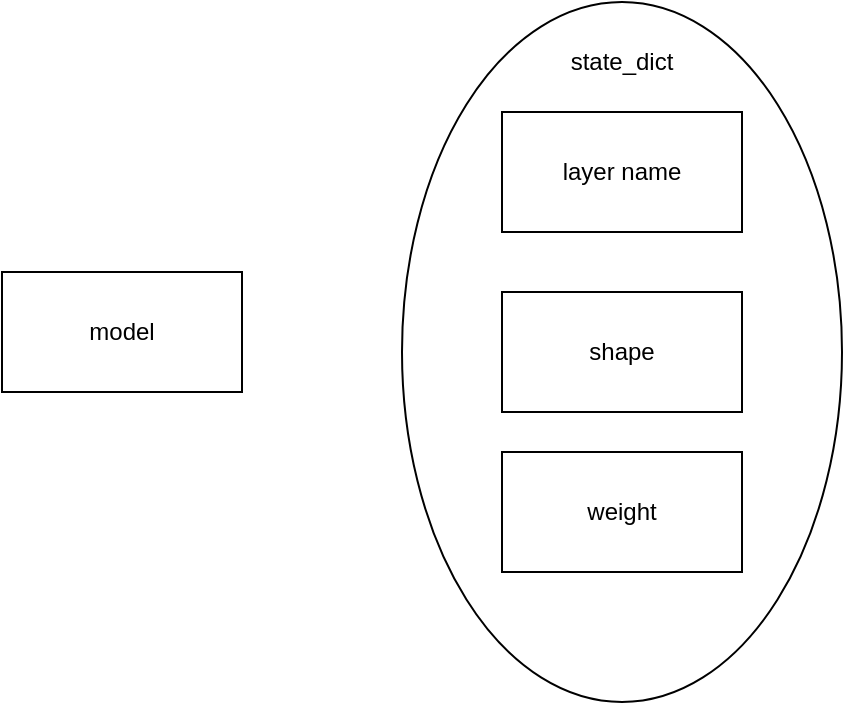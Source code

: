 <mxfile version="27.1.6">
  <diagram name="第 1 页" id="6i-vlt4rlTJqM86D4BFv">
    <mxGraphModel dx="1360" dy="759" grid="1" gridSize="10" guides="1" tooltips="1" connect="1" arrows="1" fold="1" page="1" pageScale="1" pageWidth="827" pageHeight="1169" math="0" shadow="0">
      <root>
        <mxCell id="0" />
        <mxCell id="1" parent="0" />
        <mxCell id="Df4UHqcOXcdzic7hY98G-5" value="" style="ellipse;whiteSpace=wrap;html=1;" parent="1" vertex="1">
          <mxGeometry x="400" y="15" width="220" height="350" as="geometry" />
        </mxCell>
        <mxCell id="Df4UHqcOXcdzic7hY98G-1" value="model" style="rounded=0;whiteSpace=wrap;html=1;" parent="1" vertex="1">
          <mxGeometry x="200" y="150" width="120" height="60" as="geometry" />
        </mxCell>
        <mxCell id="Df4UHqcOXcdzic7hY98G-2" value="layer name" style="rounded=0;whiteSpace=wrap;html=1;" parent="1" vertex="1">
          <mxGeometry x="450" y="70" width="120" height="60" as="geometry" />
        </mxCell>
        <mxCell id="Df4UHqcOXcdzic7hY98G-3" value="weight" style="rounded=0;whiteSpace=wrap;html=1;" parent="1" vertex="1">
          <mxGeometry x="450" y="240" width="120" height="60" as="geometry" />
        </mxCell>
        <mxCell id="Df4UHqcOXcdzic7hY98G-4" value="shape" style="rounded=0;whiteSpace=wrap;html=1;" parent="1" vertex="1">
          <mxGeometry x="450" y="160" width="120" height="60" as="geometry" />
        </mxCell>
        <mxCell id="Df4UHqcOXcdzic7hY98G-7" value="state_dict" style="text;html=1;align=center;verticalAlign=middle;whiteSpace=wrap;rounded=0;" parent="1" vertex="1">
          <mxGeometry x="480" y="30" width="60" height="30" as="geometry" />
        </mxCell>
      </root>
    </mxGraphModel>
  </diagram>
</mxfile>
